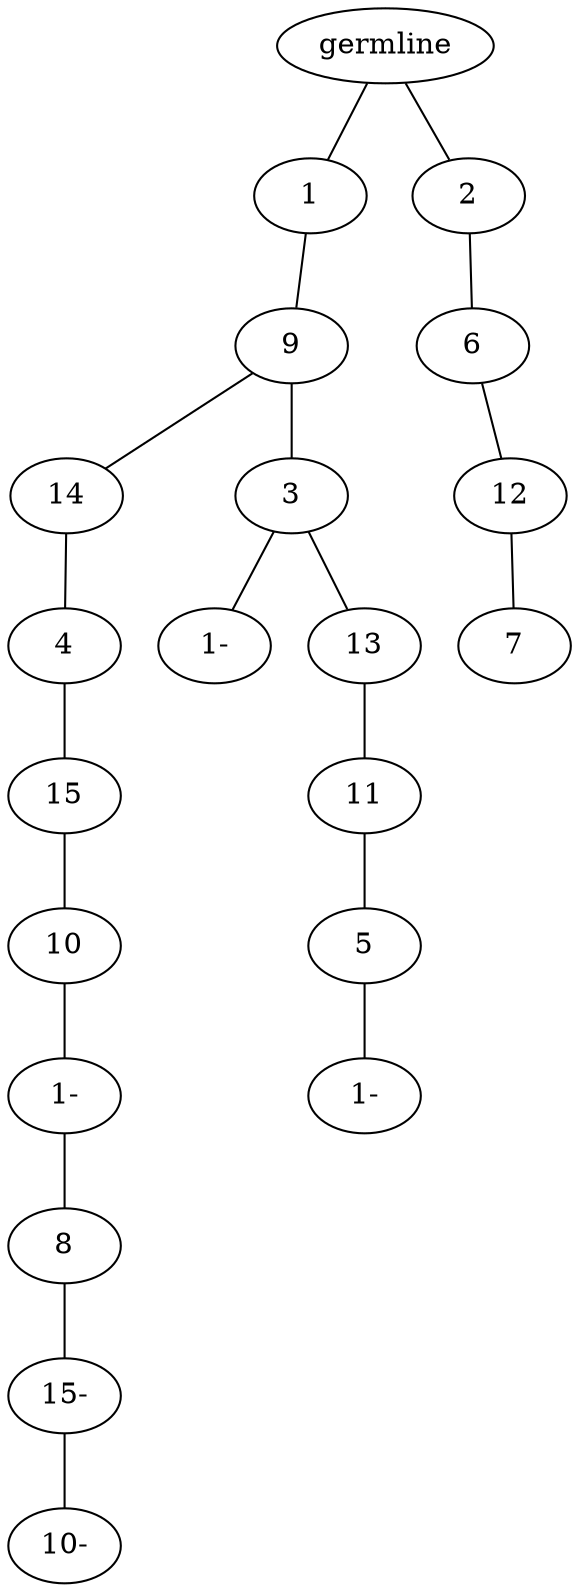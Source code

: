 graph tree {
    "139781725890928" [label="germline"];
    "139781726001280" [label="1"];
    "139781725880624" [label="9"];
    "139781725881104" [label="14"];
    "139781725881248" [label="4"];
    "139781726000944" [label="15"];
    "139781726001328" [label="10"];
    "139781726001616" [label="1-"];
    "139781726001904" [label="8"];
    "139781726002192" [label="15-"];
    "139781726002480" [label="10-"];
    "139781725881872" [label="3"];
    "139781725881152" [label="1-"];
    "139781725882160" [label="13"];
    "139781725882736" [label="11"];
    "139781725882592" [label="5"];
    "139781725883360" [label="1-"];
    "139781725881296" [label="2"];
    "139781725881584" [label="6"];
    "139781725883744" [label="12"];
    "139781725882976" [label="7"];
    "139781725890928" -- "139781726001280";
    "139781725890928" -- "139781725881296";
    "139781726001280" -- "139781725880624";
    "139781725880624" -- "139781725881104";
    "139781725880624" -- "139781725881872";
    "139781725881104" -- "139781725881248";
    "139781725881248" -- "139781726000944";
    "139781726000944" -- "139781726001328";
    "139781726001328" -- "139781726001616";
    "139781726001616" -- "139781726001904";
    "139781726001904" -- "139781726002192";
    "139781726002192" -- "139781726002480";
    "139781725881872" -- "139781725881152";
    "139781725881872" -- "139781725882160";
    "139781725882160" -- "139781725882736";
    "139781725882736" -- "139781725882592";
    "139781725882592" -- "139781725883360";
    "139781725881296" -- "139781725881584";
    "139781725881584" -- "139781725883744";
    "139781725883744" -- "139781725882976";
}
